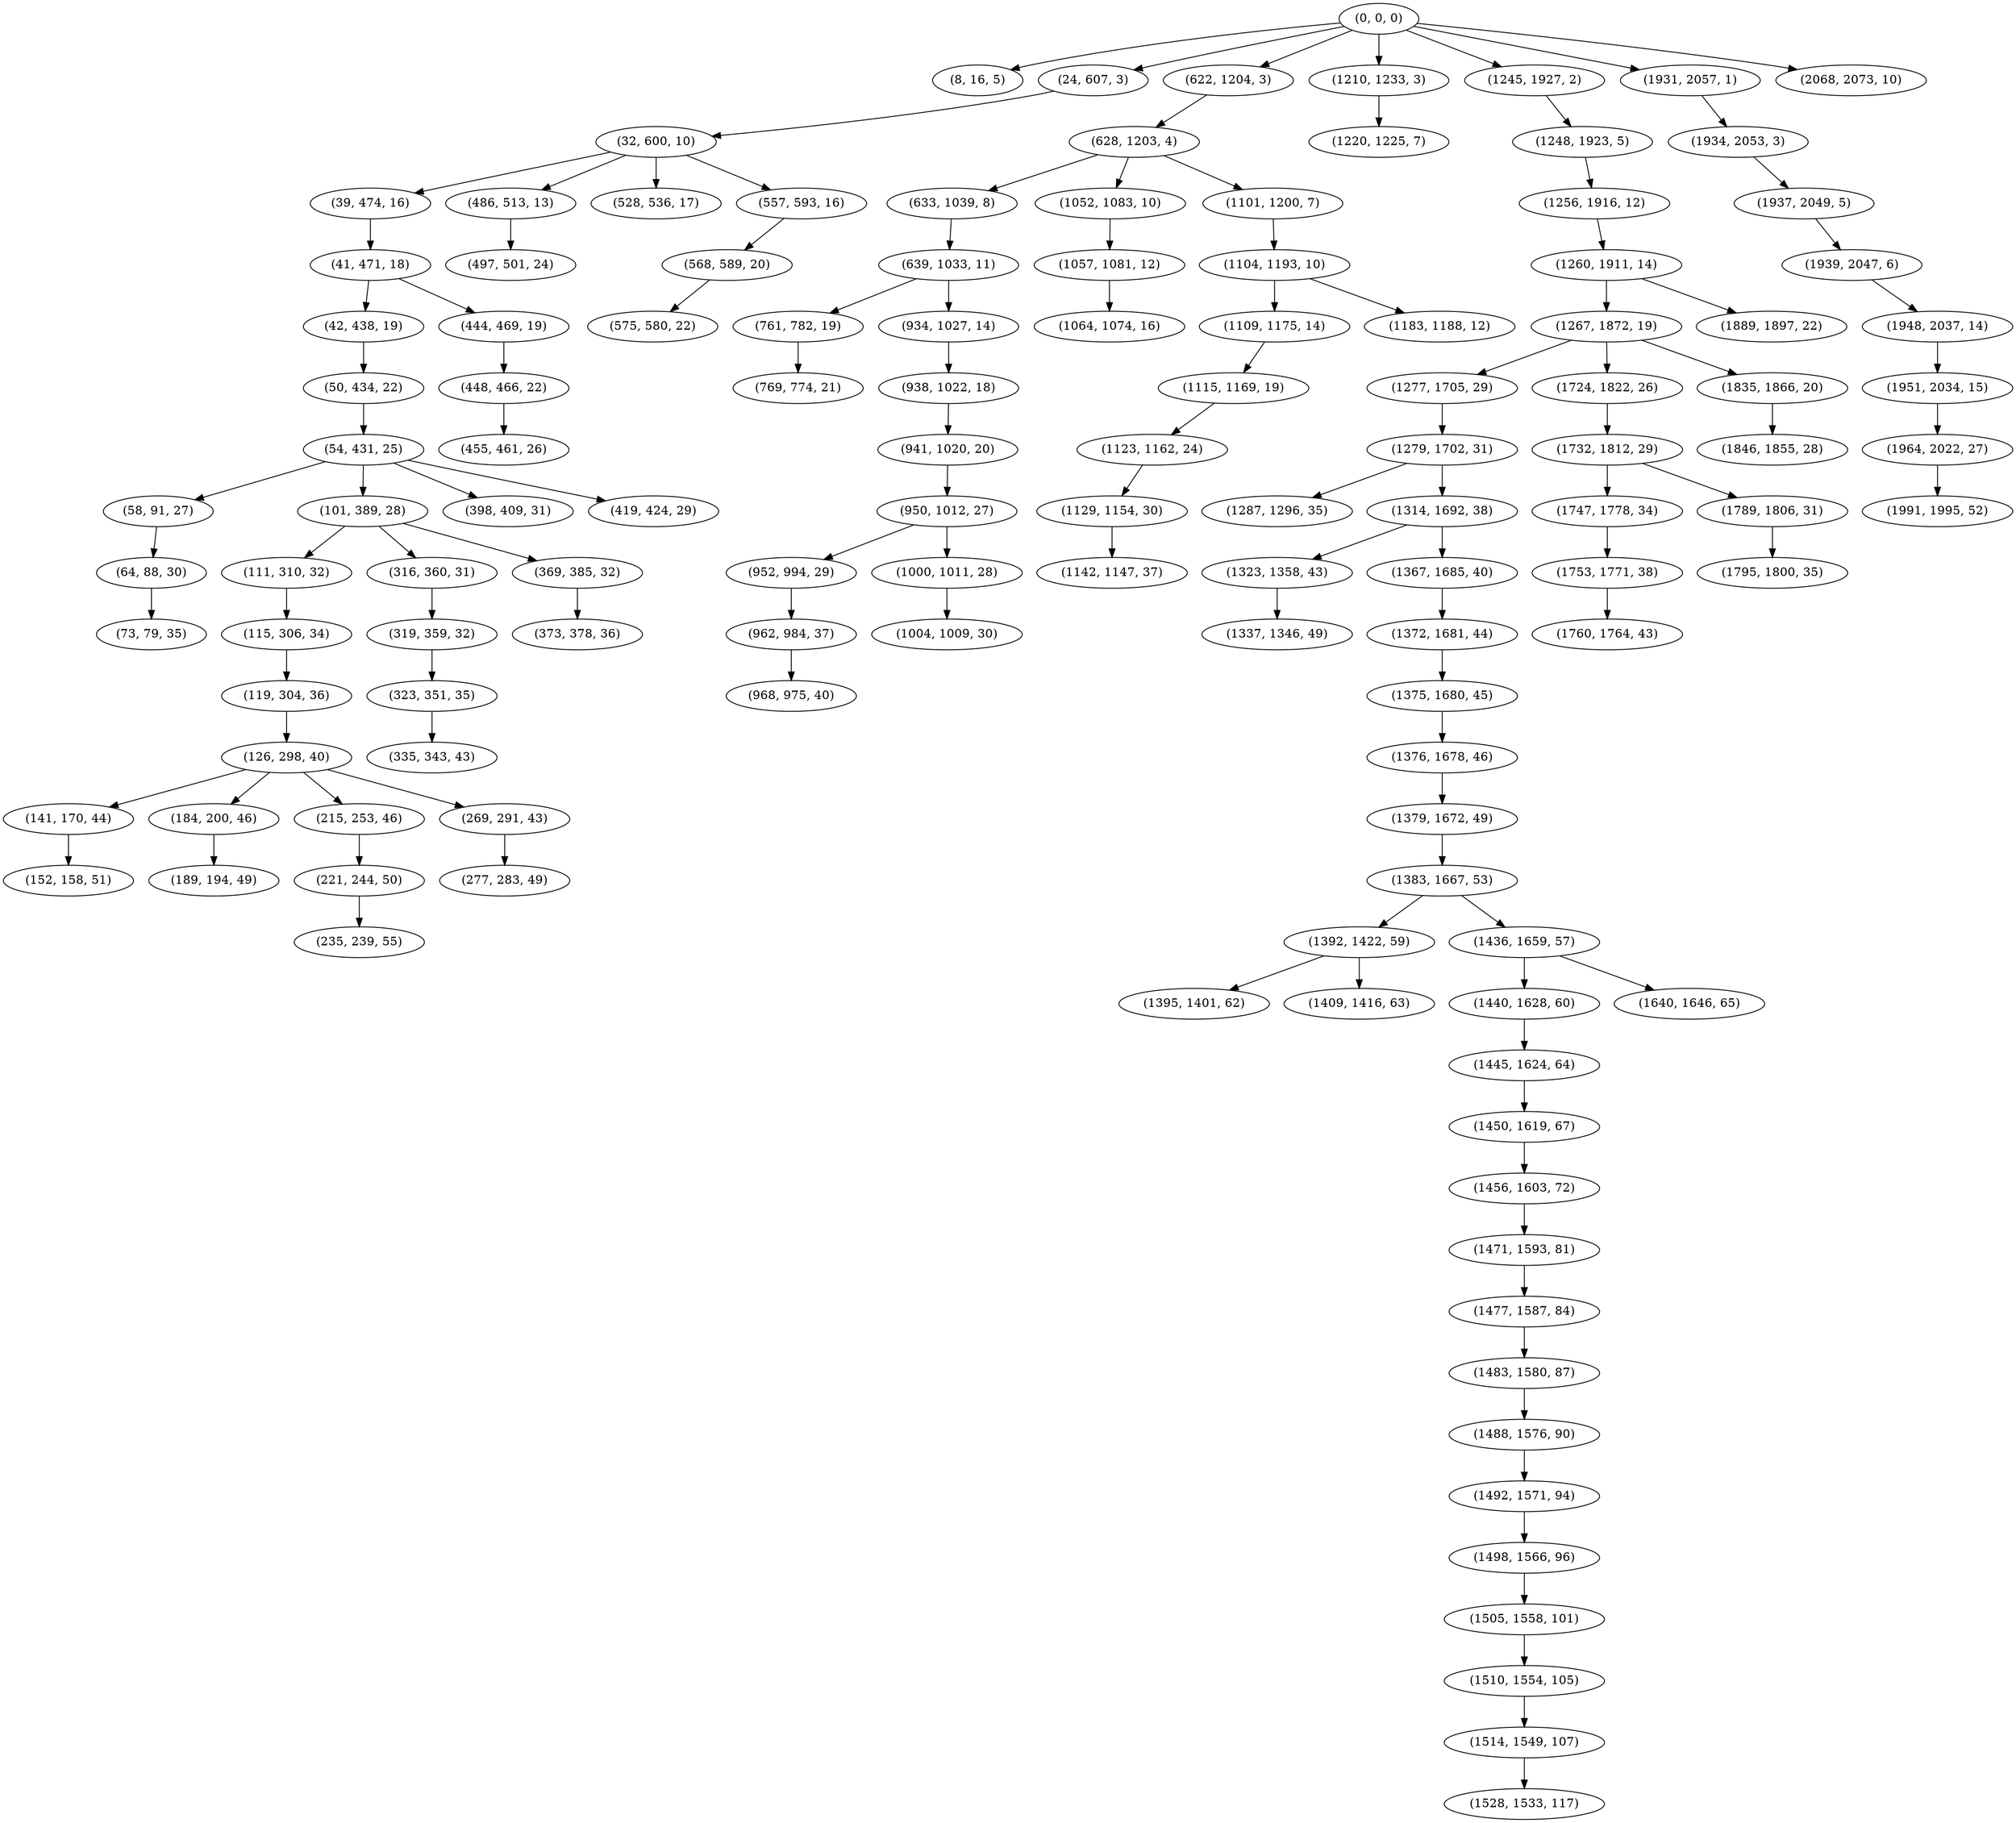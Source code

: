 digraph tree {
    "(0, 0, 0)";
    "(8, 16, 5)";
    "(24, 607, 3)";
    "(32, 600, 10)";
    "(39, 474, 16)";
    "(41, 471, 18)";
    "(42, 438, 19)";
    "(50, 434, 22)";
    "(54, 431, 25)";
    "(58, 91, 27)";
    "(64, 88, 30)";
    "(73, 79, 35)";
    "(101, 389, 28)";
    "(111, 310, 32)";
    "(115, 306, 34)";
    "(119, 304, 36)";
    "(126, 298, 40)";
    "(141, 170, 44)";
    "(152, 158, 51)";
    "(184, 200, 46)";
    "(189, 194, 49)";
    "(215, 253, 46)";
    "(221, 244, 50)";
    "(235, 239, 55)";
    "(269, 291, 43)";
    "(277, 283, 49)";
    "(316, 360, 31)";
    "(319, 359, 32)";
    "(323, 351, 35)";
    "(335, 343, 43)";
    "(369, 385, 32)";
    "(373, 378, 36)";
    "(398, 409, 31)";
    "(419, 424, 29)";
    "(444, 469, 19)";
    "(448, 466, 22)";
    "(455, 461, 26)";
    "(486, 513, 13)";
    "(497, 501, 24)";
    "(528, 536, 17)";
    "(557, 593, 16)";
    "(568, 589, 20)";
    "(575, 580, 22)";
    "(622, 1204, 3)";
    "(628, 1203, 4)";
    "(633, 1039, 8)";
    "(639, 1033, 11)";
    "(761, 782, 19)";
    "(769, 774, 21)";
    "(934, 1027, 14)";
    "(938, 1022, 18)";
    "(941, 1020, 20)";
    "(950, 1012, 27)";
    "(952, 994, 29)";
    "(962, 984, 37)";
    "(968, 975, 40)";
    "(1000, 1011, 28)";
    "(1004, 1009, 30)";
    "(1052, 1083, 10)";
    "(1057, 1081, 12)";
    "(1064, 1074, 16)";
    "(1101, 1200, 7)";
    "(1104, 1193, 10)";
    "(1109, 1175, 14)";
    "(1115, 1169, 19)";
    "(1123, 1162, 24)";
    "(1129, 1154, 30)";
    "(1142, 1147, 37)";
    "(1183, 1188, 12)";
    "(1210, 1233, 3)";
    "(1220, 1225, 7)";
    "(1245, 1927, 2)";
    "(1248, 1923, 5)";
    "(1256, 1916, 12)";
    "(1260, 1911, 14)";
    "(1267, 1872, 19)";
    "(1277, 1705, 29)";
    "(1279, 1702, 31)";
    "(1287, 1296, 35)";
    "(1314, 1692, 38)";
    "(1323, 1358, 43)";
    "(1337, 1346, 49)";
    "(1367, 1685, 40)";
    "(1372, 1681, 44)";
    "(1375, 1680, 45)";
    "(1376, 1678, 46)";
    "(1379, 1672, 49)";
    "(1383, 1667, 53)";
    "(1392, 1422, 59)";
    "(1395, 1401, 62)";
    "(1409, 1416, 63)";
    "(1436, 1659, 57)";
    "(1440, 1628, 60)";
    "(1445, 1624, 64)";
    "(1450, 1619, 67)";
    "(1456, 1603, 72)";
    "(1471, 1593, 81)";
    "(1477, 1587, 84)";
    "(1483, 1580, 87)";
    "(1488, 1576, 90)";
    "(1492, 1571, 94)";
    "(1498, 1566, 96)";
    "(1505, 1558, 101)";
    "(1510, 1554, 105)";
    "(1514, 1549, 107)";
    "(1528, 1533, 117)";
    "(1640, 1646, 65)";
    "(1724, 1822, 26)";
    "(1732, 1812, 29)";
    "(1747, 1778, 34)";
    "(1753, 1771, 38)";
    "(1760, 1764, 43)";
    "(1789, 1806, 31)";
    "(1795, 1800, 35)";
    "(1835, 1866, 20)";
    "(1846, 1855, 28)";
    "(1889, 1897, 22)";
    "(1931, 2057, 1)";
    "(1934, 2053, 3)";
    "(1937, 2049, 5)";
    "(1939, 2047, 6)";
    "(1948, 2037, 14)";
    "(1951, 2034, 15)";
    "(1964, 2022, 27)";
    "(1991, 1995, 52)";
    "(2068, 2073, 10)";
    "(0, 0, 0)" -> "(8, 16, 5)";
    "(0, 0, 0)" -> "(24, 607, 3)";
    "(0, 0, 0)" -> "(622, 1204, 3)";
    "(0, 0, 0)" -> "(1210, 1233, 3)";
    "(0, 0, 0)" -> "(1245, 1927, 2)";
    "(0, 0, 0)" -> "(1931, 2057, 1)";
    "(0, 0, 0)" -> "(2068, 2073, 10)";
    "(24, 607, 3)" -> "(32, 600, 10)";
    "(32, 600, 10)" -> "(39, 474, 16)";
    "(32, 600, 10)" -> "(486, 513, 13)";
    "(32, 600, 10)" -> "(528, 536, 17)";
    "(32, 600, 10)" -> "(557, 593, 16)";
    "(39, 474, 16)" -> "(41, 471, 18)";
    "(41, 471, 18)" -> "(42, 438, 19)";
    "(41, 471, 18)" -> "(444, 469, 19)";
    "(42, 438, 19)" -> "(50, 434, 22)";
    "(50, 434, 22)" -> "(54, 431, 25)";
    "(54, 431, 25)" -> "(58, 91, 27)";
    "(54, 431, 25)" -> "(101, 389, 28)";
    "(54, 431, 25)" -> "(398, 409, 31)";
    "(54, 431, 25)" -> "(419, 424, 29)";
    "(58, 91, 27)" -> "(64, 88, 30)";
    "(64, 88, 30)" -> "(73, 79, 35)";
    "(101, 389, 28)" -> "(111, 310, 32)";
    "(101, 389, 28)" -> "(316, 360, 31)";
    "(101, 389, 28)" -> "(369, 385, 32)";
    "(111, 310, 32)" -> "(115, 306, 34)";
    "(115, 306, 34)" -> "(119, 304, 36)";
    "(119, 304, 36)" -> "(126, 298, 40)";
    "(126, 298, 40)" -> "(141, 170, 44)";
    "(126, 298, 40)" -> "(184, 200, 46)";
    "(126, 298, 40)" -> "(215, 253, 46)";
    "(126, 298, 40)" -> "(269, 291, 43)";
    "(141, 170, 44)" -> "(152, 158, 51)";
    "(184, 200, 46)" -> "(189, 194, 49)";
    "(215, 253, 46)" -> "(221, 244, 50)";
    "(221, 244, 50)" -> "(235, 239, 55)";
    "(269, 291, 43)" -> "(277, 283, 49)";
    "(316, 360, 31)" -> "(319, 359, 32)";
    "(319, 359, 32)" -> "(323, 351, 35)";
    "(323, 351, 35)" -> "(335, 343, 43)";
    "(369, 385, 32)" -> "(373, 378, 36)";
    "(444, 469, 19)" -> "(448, 466, 22)";
    "(448, 466, 22)" -> "(455, 461, 26)";
    "(486, 513, 13)" -> "(497, 501, 24)";
    "(557, 593, 16)" -> "(568, 589, 20)";
    "(568, 589, 20)" -> "(575, 580, 22)";
    "(622, 1204, 3)" -> "(628, 1203, 4)";
    "(628, 1203, 4)" -> "(633, 1039, 8)";
    "(628, 1203, 4)" -> "(1052, 1083, 10)";
    "(628, 1203, 4)" -> "(1101, 1200, 7)";
    "(633, 1039, 8)" -> "(639, 1033, 11)";
    "(639, 1033, 11)" -> "(761, 782, 19)";
    "(639, 1033, 11)" -> "(934, 1027, 14)";
    "(761, 782, 19)" -> "(769, 774, 21)";
    "(934, 1027, 14)" -> "(938, 1022, 18)";
    "(938, 1022, 18)" -> "(941, 1020, 20)";
    "(941, 1020, 20)" -> "(950, 1012, 27)";
    "(950, 1012, 27)" -> "(952, 994, 29)";
    "(950, 1012, 27)" -> "(1000, 1011, 28)";
    "(952, 994, 29)" -> "(962, 984, 37)";
    "(962, 984, 37)" -> "(968, 975, 40)";
    "(1000, 1011, 28)" -> "(1004, 1009, 30)";
    "(1052, 1083, 10)" -> "(1057, 1081, 12)";
    "(1057, 1081, 12)" -> "(1064, 1074, 16)";
    "(1101, 1200, 7)" -> "(1104, 1193, 10)";
    "(1104, 1193, 10)" -> "(1109, 1175, 14)";
    "(1104, 1193, 10)" -> "(1183, 1188, 12)";
    "(1109, 1175, 14)" -> "(1115, 1169, 19)";
    "(1115, 1169, 19)" -> "(1123, 1162, 24)";
    "(1123, 1162, 24)" -> "(1129, 1154, 30)";
    "(1129, 1154, 30)" -> "(1142, 1147, 37)";
    "(1210, 1233, 3)" -> "(1220, 1225, 7)";
    "(1245, 1927, 2)" -> "(1248, 1923, 5)";
    "(1248, 1923, 5)" -> "(1256, 1916, 12)";
    "(1256, 1916, 12)" -> "(1260, 1911, 14)";
    "(1260, 1911, 14)" -> "(1267, 1872, 19)";
    "(1260, 1911, 14)" -> "(1889, 1897, 22)";
    "(1267, 1872, 19)" -> "(1277, 1705, 29)";
    "(1267, 1872, 19)" -> "(1724, 1822, 26)";
    "(1267, 1872, 19)" -> "(1835, 1866, 20)";
    "(1277, 1705, 29)" -> "(1279, 1702, 31)";
    "(1279, 1702, 31)" -> "(1287, 1296, 35)";
    "(1279, 1702, 31)" -> "(1314, 1692, 38)";
    "(1314, 1692, 38)" -> "(1323, 1358, 43)";
    "(1314, 1692, 38)" -> "(1367, 1685, 40)";
    "(1323, 1358, 43)" -> "(1337, 1346, 49)";
    "(1367, 1685, 40)" -> "(1372, 1681, 44)";
    "(1372, 1681, 44)" -> "(1375, 1680, 45)";
    "(1375, 1680, 45)" -> "(1376, 1678, 46)";
    "(1376, 1678, 46)" -> "(1379, 1672, 49)";
    "(1379, 1672, 49)" -> "(1383, 1667, 53)";
    "(1383, 1667, 53)" -> "(1392, 1422, 59)";
    "(1383, 1667, 53)" -> "(1436, 1659, 57)";
    "(1392, 1422, 59)" -> "(1395, 1401, 62)";
    "(1392, 1422, 59)" -> "(1409, 1416, 63)";
    "(1436, 1659, 57)" -> "(1440, 1628, 60)";
    "(1436, 1659, 57)" -> "(1640, 1646, 65)";
    "(1440, 1628, 60)" -> "(1445, 1624, 64)";
    "(1445, 1624, 64)" -> "(1450, 1619, 67)";
    "(1450, 1619, 67)" -> "(1456, 1603, 72)";
    "(1456, 1603, 72)" -> "(1471, 1593, 81)";
    "(1471, 1593, 81)" -> "(1477, 1587, 84)";
    "(1477, 1587, 84)" -> "(1483, 1580, 87)";
    "(1483, 1580, 87)" -> "(1488, 1576, 90)";
    "(1488, 1576, 90)" -> "(1492, 1571, 94)";
    "(1492, 1571, 94)" -> "(1498, 1566, 96)";
    "(1498, 1566, 96)" -> "(1505, 1558, 101)";
    "(1505, 1558, 101)" -> "(1510, 1554, 105)";
    "(1510, 1554, 105)" -> "(1514, 1549, 107)";
    "(1514, 1549, 107)" -> "(1528, 1533, 117)";
    "(1724, 1822, 26)" -> "(1732, 1812, 29)";
    "(1732, 1812, 29)" -> "(1747, 1778, 34)";
    "(1732, 1812, 29)" -> "(1789, 1806, 31)";
    "(1747, 1778, 34)" -> "(1753, 1771, 38)";
    "(1753, 1771, 38)" -> "(1760, 1764, 43)";
    "(1789, 1806, 31)" -> "(1795, 1800, 35)";
    "(1835, 1866, 20)" -> "(1846, 1855, 28)";
    "(1931, 2057, 1)" -> "(1934, 2053, 3)";
    "(1934, 2053, 3)" -> "(1937, 2049, 5)";
    "(1937, 2049, 5)" -> "(1939, 2047, 6)";
    "(1939, 2047, 6)" -> "(1948, 2037, 14)";
    "(1948, 2037, 14)" -> "(1951, 2034, 15)";
    "(1951, 2034, 15)" -> "(1964, 2022, 27)";
    "(1964, 2022, 27)" -> "(1991, 1995, 52)";
}
